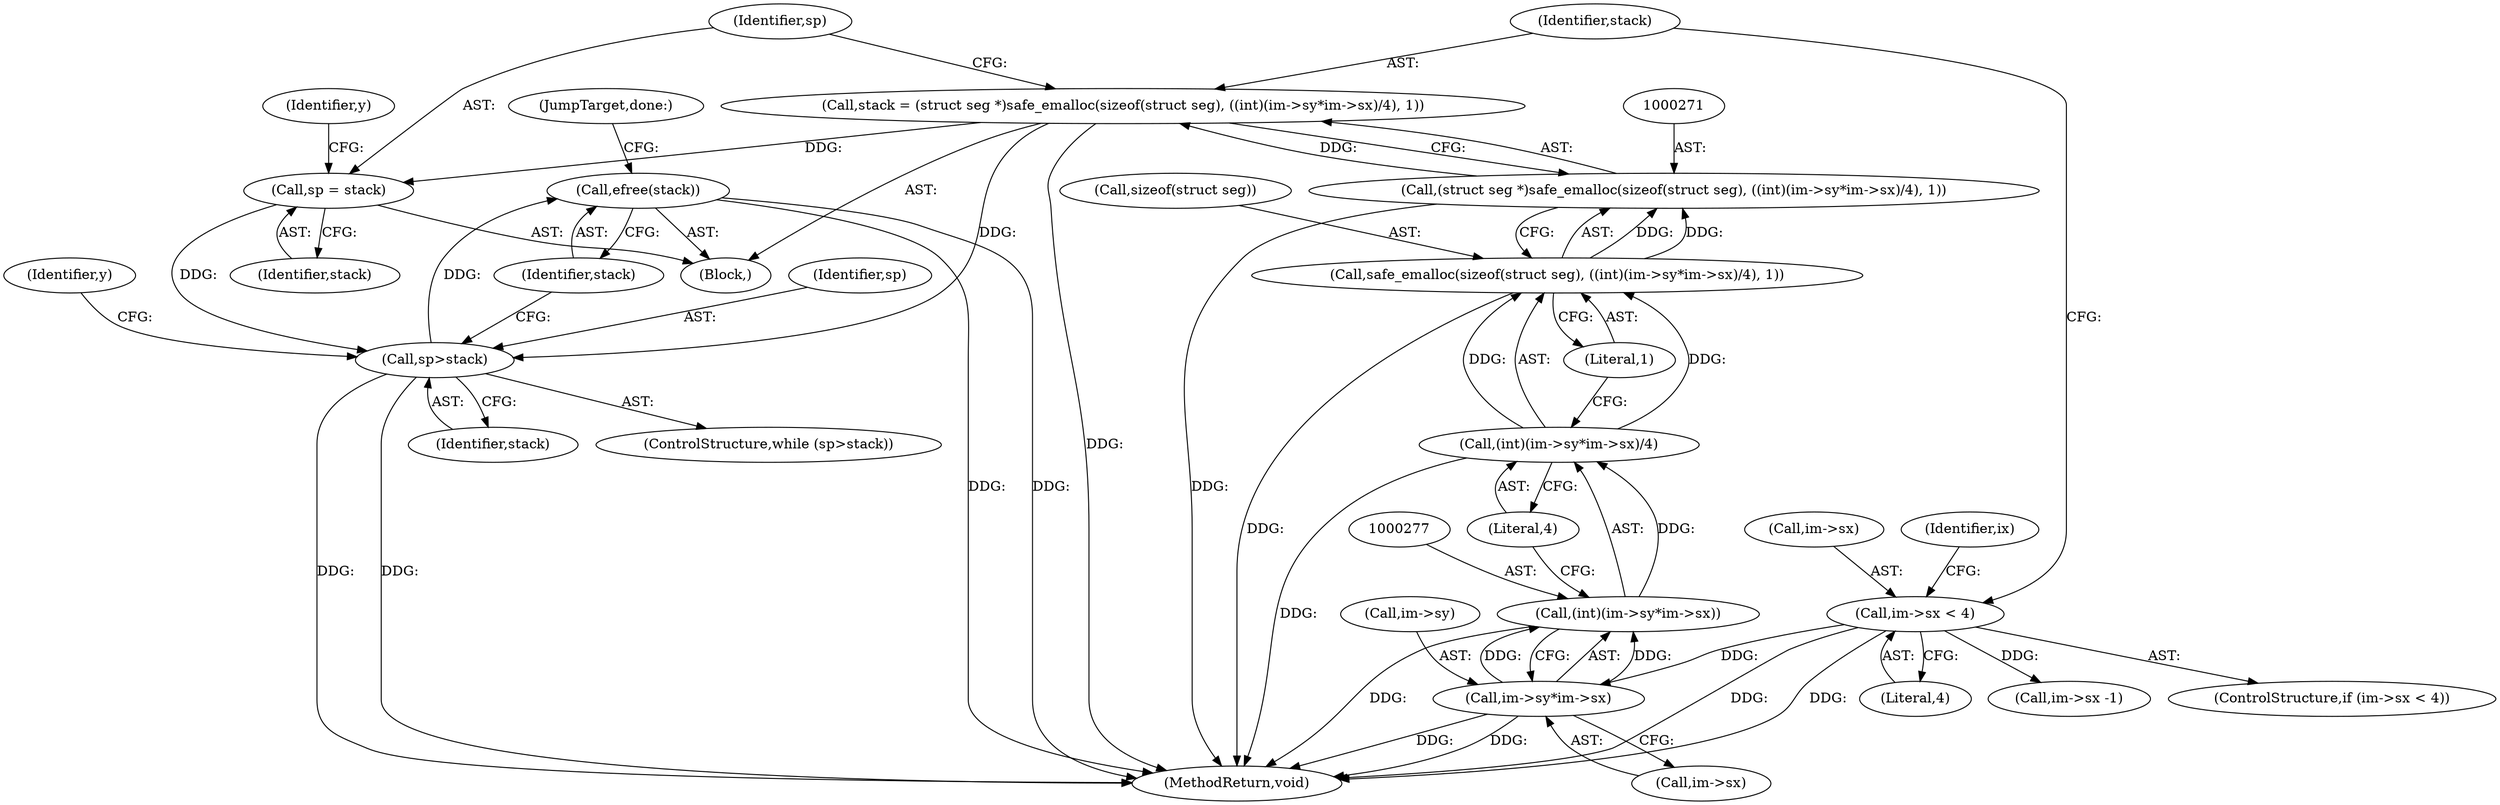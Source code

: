 digraph "0_php-src_c395c6e5d7e8df37a21265ff76e48fe75ceb5ae6?w=1_3@API" {
"1000431" [label="(Call,efree(stack))"];
"1000304" [label="(Call,sp>stack)"];
"1000287" [label="(Call,sp = stack)"];
"1000268" [label="(Call,stack = (struct seg *)safe_emalloc(sizeof(struct seg), ((int)(im->sy*im->sx)/4), 1))"];
"1000270" [label="(Call,(struct seg *)safe_emalloc(sizeof(struct seg), ((int)(im->sy*im->sx)/4), 1))"];
"1000272" [label="(Call,safe_emalloc(sizeof(struct seg), ((int)(im->sy*im->sx)/4), 1))"];
"1000275" [label="(Call,(int)(im->sy*im->sx)/4)"];
"1000276" [label="(Call,(int)(im->sy*im->sx))"];
"1000278" [label="(Call,im->sy*im->sx)"];
"1000212" [label="(Call,im->sx < 4)"];
"1000275" [label="(Call,(int)(im->sy*im->sx)/4)"];
"1000270" [label="(Call,(struct seg *)safe_emalloc(sizeof(struct seg), ((int)(im->sy*im->sx)/4), 1))"];
"1000439" [label="(MethodReturn,void)"];
"1000278" [label="(Call,im->sy*im->sx)"];
"1000216" [label="(Literal,4)"];
"1000291" [label="(Identifier,y)"];
"1000213" [label="(Call,im->sx)"];
"1000287" [label="(Call,sp = stack)"];
"1000305" [label="(Identifier,sp)"];
"1000285" [label="(Literal,4)"];
"1000251" [label="(Call,im->sx -1)"];
"1000309" [label="(Identifier,y)"];
"1000279" [label="(Call,im->sy)"];
"1000282" [label="(Call,im->sx)"];
"1000273" [label="(Call,sizeof(struct seg))"];
"1000288" [label="(Identifier,sp)"];
"1000212" [label="(Call,im->sx < 4)"];
"1000113" [label="(Block,)"];
"1000220" [label="(Identifier,ix)"];
"1000433" [label="(JumpTarget,done:)"];
"1000431" [label="(Call,efree(stack))"];
"1000304" [label="(Call,sp>stack)"];
"1000211" [label="(ControlStructure,if (im->sx < 4))"];
"1000306" [label="(Identifier,stack)"];
"1000303" [label="(ControlStructure,while (sp>stack))"];
"1000289" [label="(Identifier,stack)"];
"1000272" [label="(Call,safe_emalloc(sizeof(struct seg), ((int)(im->sy*im->sx)/4), 1))"];
"1000269" [label="(Identifier,stack)"];
"1000276" [label="(Call,(int)(im->sy*im->sx))"];
"1000432" [label="(Identifier,stack)"];
"1000268" [label="(Call,stack = (struct seg *)safe_emalloc(sizeof(struct seg), ((int)(im->sy*im->sx)/4), 1))"];
"1000286" [label="(Literal,1)"];
"1000431" -> "1000113"  [label="AST: "];
"1000431" -> "1000432"  [label="CFG: "];
"1000432" -> "1000431"  [label="AST: "];
"1000433" -> "1000431"  [label="CFG: "];
"1000431" -> "1000439"  [label="DDG: "];
"1000431" -> "1000439"  [label="DDG: "];
"1000304" -> "1000431"  [label="DDG: "];
"1000304" -> "1000303"  [label="AST: "];
"1000304" -> "1000306"  [label="CFG: "];
"1000305" -> "1000304"  [label="AST: "];
"1000306" -> "1000304"  [label="AST: "];
"1000309" -> "1000304"  [label="CFG: "];
"1000432" -> "1000304"  [label="CFG: "];
"1000304" -> "1000439"  [label="DDG: "];
"1000304" -> "1000439"  [label="DDG: "];
"1000287" -> "1000304"  [label="DDG: "];
"1000268" -> "1000304"  [label="DDG: "];
"1000287" -> "1000113"  [label="AST: "];
"1000287" -> "1000289"  [label="CFG: "];
"1000288" -> "1000287"  [label="AST: "];
"1000289" -> "1000287"  [label="AST: "];
"1000291" -> "1000287"  [label="CFG: "];
"1000268" -> "1000287"  [label="DDG: "];
"1000268" -> "1000113"  [label="AST: "];
"1000268" -> "1000270"  [label="CFG: "];
"1000269" -> "1000268"  [label="AST: "];
"1000270" -> "1000268"  [label="AST: "];
"1000288" -> "1000268"  [label="CFG: "];
"1000268" -> "1000439"  [label="DDG: "];
"1000270" -> "1000268"  [label="DDG: "];
"1000270" -> "1000272"  [label="CFG: "];
"1000271" -> "1000270"  [label="AST: "];
"1000272" -> "1000270"  [label="AST: "];
"1000270" -> "1000439"  [label="DDG: "];
"1000272" -> "1000270"  [label="DDG: "];
"1000272" -> "1000270"  [label="DDG: "];
"1000272" -> "1000286"  [label="CFG: "];
"1000273" -> "1000272"  [label="AST: "];
"1000275" -> "1000272"  [label="AST: "];
"1000286" -> "1000272"  [label="AST: "];
"1000272" -> "1000439"  [label="DDG: "];
"1000275" -> "1000272"  [label="DDG: "];
"1000275" -> "1000272"  [label="DDG: "];
"1000275" -> "1000285"  [label="CFG: "];
"1000276" -> "1000275"  [label="AST: "];
"1000285" -> "1000275"  [label="AST: "];
"1000286" -> "1000275"  [label="CFG: "];
"1000275" -> "1000439"  [label="DDG: "];
"1000276" -> "1000275"  [label="DDG: "];
"1000276" -> "1000278"  [label="CFG: "];
"1000277" -> "1000276"  [label="AST: "];
"1000278" -> "1000276"  [label="AST: "];
"1000285" -> "1000276"  [label="CFG: "];
"1000276" -> "1000439"  [label="DDG: "];
"1000278" -> "1000276"  [label="DDG: "];
"1000278" -> "1000276"  [label="DDG: "];
"1000278" -> "1000282"  [label="CFG: "];
"1000279" -> "1000278"  [label="AST: "];
"1000282" -> "1000278"  [label="AST: "];
"1000278" -> "1000439"  [label="DDG: "];
"1000278" -> "1000439"  [label="DDG: "];
"1000212" -> "1000278"  [label="DDG: "];
"1000212" -> "1000211"  [label="AST: "];
"1000212" -> "1000216"  [label="CFG: "];
"1000213" -> "1000212"  [label="AST: "];
"1000216" -> "1000212"  [label="AST: "];
"1000220" -> "1000212"  [label="CFG: "];
"1000269" -> "1000212"  [label="CFG: "];
"1000212" -> "1000439"  [label="DDG: "];
"1000212" -> "1000439"  [label="DDG: "];
"1000212" -> "1000251"  [label="DDG: "];
}
